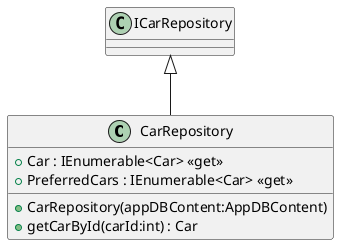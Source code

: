 @startuml
class CarRepository {
    + CarRepository(appDBContent:AppDBContent)
    + Car : IEnumerable<Car> <<get>>
    + PreferredCars : IEnumerable<Car> <<get>>
    + getCarById(carId:int) : Car
}
ICarRepository <|-- CarRepository
@enduml
